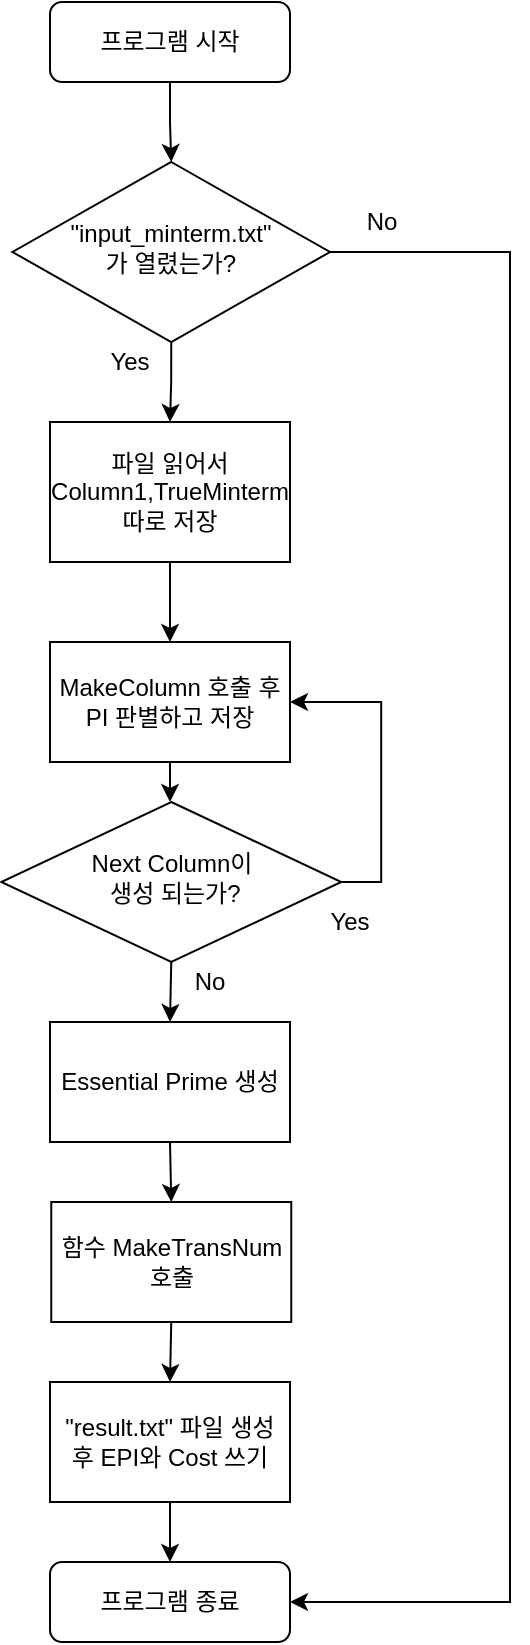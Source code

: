 <mxfile version="14.7.0" type="device"><diagram id="C5RBs43oDa-KdzZeNtuy" name="Page-1"><mxGraphModel dx="1221" dy="682" grid="1" gridSize="10" guides="1" tooltips="1" connect="1" arrows="1" fold="1" page="1" pageScale="1" pageWidth="827" pageHeight="1169" math="0" shadow="0"><root><mxCell id="WIyWlLk6GJQsqaUBKTNV-0"/><mxCell id="WIyWlLk6GJQsqaUBKTNV-1" parent="WIyWlLk6GJQsqaUBKTNV-0"/><mxCell id="MprZiczz9XoH1WFiHSoj-4" style="edgeStyle=orthogonalEdgeStyle;rounded=0;orthogonalLoop=1;jettySize=auto;html=1;exitX=0.5;exitY=1;exitDx=0;exitDy=0;entryX=0.5;entryY=0;entryDx=0;entryDy=0;" edge="1" parent="WIyWlLk6GJQsqaUBKTNV-1" source="WIyWlLk6GJQsqaUBKTNV-3" target="WIyWlLk6GJQsqaUBKTNV-10"><mxGeometry relative="1" as="geometry"><mxPoint x="220" y="130" as="targetPoint"/></mxGeometry></mxCell><mxCell id="WIyWlLk6GJQsqaUBKTNV-3" value="프로그램 시작" style="rounded=1;whiteSpace=wrap;html=1;fontSize=12;glass=0;strokeWidth=1;shadow=0;" parent="WIyWlLk6GJQsqaUBKTNV-1" vertex="1"><mxGeometry x="160" y="40" width="120" height="40" as="geometry"/></mxCell><mxCell id="MprZiczz9XoH1WFiHSoj-10" style="edgeStyle=orthogonalEdgeStyle;rounded=0;orthogonalLoop=1;jettySize=auto;html=1;exitX=0.5;exitY=1;exitDx=0;exitDy=0;labelBackgroundColor=#ffffff;entryX=0.5;entryY=0;entryDx=0;entryDy=0;" edge="1" parent="WIyWlLk6GJQsqaUBKTNV-1" source="WIyWlLk6GJQsqaUBKTNV-10" target="MprZiczz9XoH1WFiHSoj-14"><mxGeometry relative="1" as="geometry"><mxPoint x="220" y="280" as="targetPoint"/></mxGeometry></mxCell><mxCell id="MprZiczz9XoH1WFiHSoj-13" style="edgeStyle=orthogonalEdgeStyle;rounded=0;orthogonalLoop=1;jettySize=auto;html=1;exitX=1;exitY=0.5;exitDx=0;exitDy=0;entryX=1;entryY=0.5;entryDx=0;entryDy=0;labelBackgroundColor=#ffffff;" edge="1" parent="WIyWlLk6GJQsqaUBKTNV-1" source="WIyWlLk6GJQsqaUBKTNV-10" target="WIyWlLk6GJQsqaUBKTNV-11"><mxGeometry relative="1" as="geometry"><Array as="points"><mxPoint x="390" y="165"/><mxPoint x="390" y="840"/></Array></mxGeometry></mxCell><mxCell id="WIyWlLk6GJQsqaUBKTNV-10" value="&quot;input_minterm.txt&quot;&lt;br&gt;가 열렸는가?" style="rhombus;whiteSpace=wrap;html=1;shadow=0;fontFamily=Helvetica;fontSize=12;align=center;strokeWidth=1;spacing=6;spacingTop=-4;" parent="WIyWlLk6GJQsqaUBKTNV-1" vertex="1"><mxGeometry x="141.25" y="120" width="158.75" height="90" as="geometry"/></mxCell><mxCell id="WIyWlLk6GJQsqaUBKTNV-11" value="프로그램 종료" style="rounded=1;whiteSpace=wrap;html=1;fontSize=12;glass=0;strokeWidth=1;shadow=0;" parent="WIyWlLk6GJQsqaUBKTNV-1" vertex="1"><mxGeometry x="160" y="820" width="120" height="40" as="geometry"/></mxCell><mxCell id="MprZiczz9XoH1WFiHSoj-9" value="No" style="text;html=1;strokeColor=none;fillColor=none;align=center;verticalAlign=middle;whiteSpace=wrap;rounded=0;" vertex="1" parent="WIyWlLk6GJQsqaUBKTNV-1"><mxGeometry x="305.63" y="140" width="40" height="20" as="geometry"/></mxCell><mxCell id="MprZiczz9XoH1WFiHSoj-12" value="Yes" style="text;html=1;strokeColor=none;fillColor=none;align=center;verticalAlign=middle;whiteSpace=wrap;rounded=0;" vertex="1" parent="WIyWlLk6GJQsqaUBKTNV-1"><mxGeometry x="180" y="210" width="40" height="20" as="geometry"/></mxCell><mxCell id="MprZiczz9XoH1WFiHSoj-17" style="edgeStyle=orthogonalEdgeStyle;rounded=0;orthogonalLoop=1;jettySize=auto;html=1;exitX=0.5;exitY=1;exitDx=0;exitDy=0;entryX=0.5;entryY=0;entryDx=0;entryDy=0;labelBackgroundColor=#ffffff;" edge="1" parent="WIyWlLk6GJQsqaUBKTNV-1" source="MprZiczz9XoH1WFiHSoj-14" target="MprZiczz9XoH1WFiHSoj-16"><mxGeometry relative="1" as="geometry"/></mxCell><mxCell id="MprZiczz9XoH1WFiHSoj-14" value="파일 읽어서Column1,TrueMinterm&lt;br&gt;따로 저장" style="rounded=0;whiteSpace=wrap;html=1;" vertex="1" parent="WIyWlLk6GJQsqaUBKTNV-1"><mxGeometry x="160" y="250" width="120" height="70" as="geometry"/></mxCell><mxCell id="MprZiczz9XoH1WFiHSoj-24" style="edgeStyle=orthogonalEdgeStyle;rounded=0;orthogonalLoop=1;jettySize=auto;html=1;entryX=0.5;entryY=0;entryDx=0;entryDy=0;labelBackgroundColor=#ffffff;" edge="1" parent="WIyWlLk6GJQsqaUBKTNV-1" source="MprZiczz9XoH1WFiHSoj-16" target="MprZiczz9XoH1WFiHSoj-22"><mxGeometry relative="1" as="geometry"/></mxCell><mxCell id="MprZiczz9XoH1WFiHSoj-16" value="MakeColumn 호출 후&lt;br&gt;PI 판별하고 저장" style="rounded=0;whiteSpace=wrap;html=1;" vertex="1" parent="WIyWlLk6GJQsqaUBKTNV-1"><mxGeometry x="160" y="360" width="120" height="60" as="geometry"/></mxCell><mxCell id="MprZiczz9XoH1WFiHSoj-25" style="edgeStyle=orthogonalEdgeStyle;rounded=0;orthogonalLoop=1;jettySize=auto;html=1;exitX=1;exitY=0.5;exitDx=0;exitDy=0;entryX=1;entryY=0.5;entryDx=0;entryDy=0;labelBackgroundColor=#ffffff;" edge="1" parent="WIyWlLk6GJQsqaUBKTNV-1" source="MprZiczz9XoH1WFiHSoj-22" target="MprZiczz9XoH1WFiHSoj-16"><mxGeometry relative="1" as="geometry"/></mxCell><mxCell id="MprZiczz9XoH1WFiHSoj-27" style="edgeStyle=orthogonalEdgeStyle;rounded=0;orthogonalLoop=1;jettySize=auto;html=1;exitX=0.5;exitY=1;exitDx=0;exitDy=0;labelBackgroundColor=#ffffff;entryX=0.5;entryY=0;entryDx=0;entryDy=0;" edge="1" parent="WIyWlLk6GJQsqaUBKTNV-1" source="MprZiczz9XoH1WFiHSoj-22" target="MprZiczz9XoH1WFiHSoj-28"><mxGeometry relative="1" as="geometry"><mxPoint x="221" y="570" as="targetPoint"/></mxGeometry></mxCell><mxCell id="MprZiczz9XoH1WFiHSoj-22" value="Next Column이&lt;br&gt;&amp;nbsp;생성 되는가?" style="rhombus;whiteSpace=wrap;html=1;shadow=0;fontFamily=Helvetica;fontSize=12;align=center;strokeWidth=1;spacing=6;spacingTop=-4;" vertex="1" parent="WIyWlLk6GJQsqaUBKTNV-1"><mxGeometry x="135.63" y="440" width="170" height="80" as="geometry"/></mxCell><mxCell id="MprZiczz9XoH1WFiHSoj-26" value="Yes" style="text;html=1;strokeColor=none;fillColor=none;align=center;verticalAlign=middle;whiteSpace=wrap;rounded=0;" vertex="1" parent="WIyWlLk6GJQsqaUBKTNV-1"><mxGeometry x="290" y="490" width="40" height="20" as="geometry"/></mxCell><mxCell id="MprZiczz9XoH1WFiHSoj-32" style="edgeStyle=orthogonalEdgeStyle;rounded=0;orthogonalLoop=1;jettySize=auto;html=1;exitX=0.5;exitY=1;exitDx=0;exitDy=0;entryX=0.5;entryY=0;entryDx=0;entryDy=0;labelBackgroundColor=#ffffff;" edge="1" parent="WIyWlLk6GJQsqaUBKTNV-1" source="MprZiczz9XoH1WFiHSoj-28" target="MprZiczz9XoH1WFiHSoj-31"><mxGeometry relative="1" as="geometry"/></mxCell><mxCell id="MprZiczz9XoH1WFiHSoj-28" value="Essential Prime 생성" style="rounded=0;whiteSpace=wrap;html=1;" vertex="1" parent="WIyWlLk6GJQsqaUBKTNV-1"><mxGeometry x="160" y="550" width="120" height="60" as="geometry"/></mxCell><mxCell id="MprZiczz9XoH1WFiHSoj-30" value="No" style="text;html=1;strokeColor=none;fillColor=none;align=center;verticalAlign=middle;whiteSpace=wrap;rounded=0;" vertex="1" parent="WIyWlLk6GJQsqaUBKTNV-1"><mxGeometry x="220" y="520" width="40" height="20" as="geometry"/></mxCell><mxCell id="MprZiczz9XoH1WFiHSoj-34" style="edgeStyle=orthogonalEdgeStyle;rounded=0;orthogonalLoop=1;jettySize=auto;html=1;exitX=0.5;exitY=1;exitDx=0;exitDy=0;entryX=0.5;entryY=0;entryDx=0;entryDy=0;labelBackgroundColor=#ffffff;" edge="1" parent="WIyWlLk6GJQsqaUBKTNV-1" source="MprZiczz9XoH1WFiHSoj-31" target="MprZiczz9XoH1WFiHSoj-33"><mxGeometry relative="1" as="geometry"/></mxCell><mxCell id="MprZiczz9XoH1WFiHSoj-31" value="함수 MakeTransNum&lt;br&gt;호출" style="rounded=0;whiteSpace=wrap;html=1;" vertex="1" parent="WIyWlLk6GJQsqaUBKTNV-1"><mxGeometry x="160.63" y="640" width="120" height="60" as="geometry"/></mxCell><mxCell id="MprZiczz9XoH1WFiHSoj-35" style="edgeStyle=orthogonalEdgeStyle;rounded=0;orthogonalLoop=1;jettySize=auto;html=1;exitX=0.5;exitY=1;exitDx=0;exitDy=0;entryX=0.5;entryY=0;entryDx=0;entryDy=0;labelBackgroundColor=#ffffff;" edge="1" parent="WIyWlLk6GJQsqaUBKTNV-1" source="MprZiczz9XoH1WFiHSoj-33" target="WIyWlLk6GJQsqaUBKTNV-11"><mxGeometry relative="1" as="geometry"/></mxCell><mxCell id="MprZiczz9XoH1WFiHSoj-33" value="&quot;result.txt&quot; 파일 생성 후 EPI와 Cost 쓰기" style="rounded=0;whiteSpace=wrap;html=1;" vertex="1" parent="WIyWlLk6GJQsqaUBKTNV-1"><mxGeometry x="160" y="730" width="120" height="60" as="geometry"/></mxCell></root></mxGraphModel></diagram></mxfile>